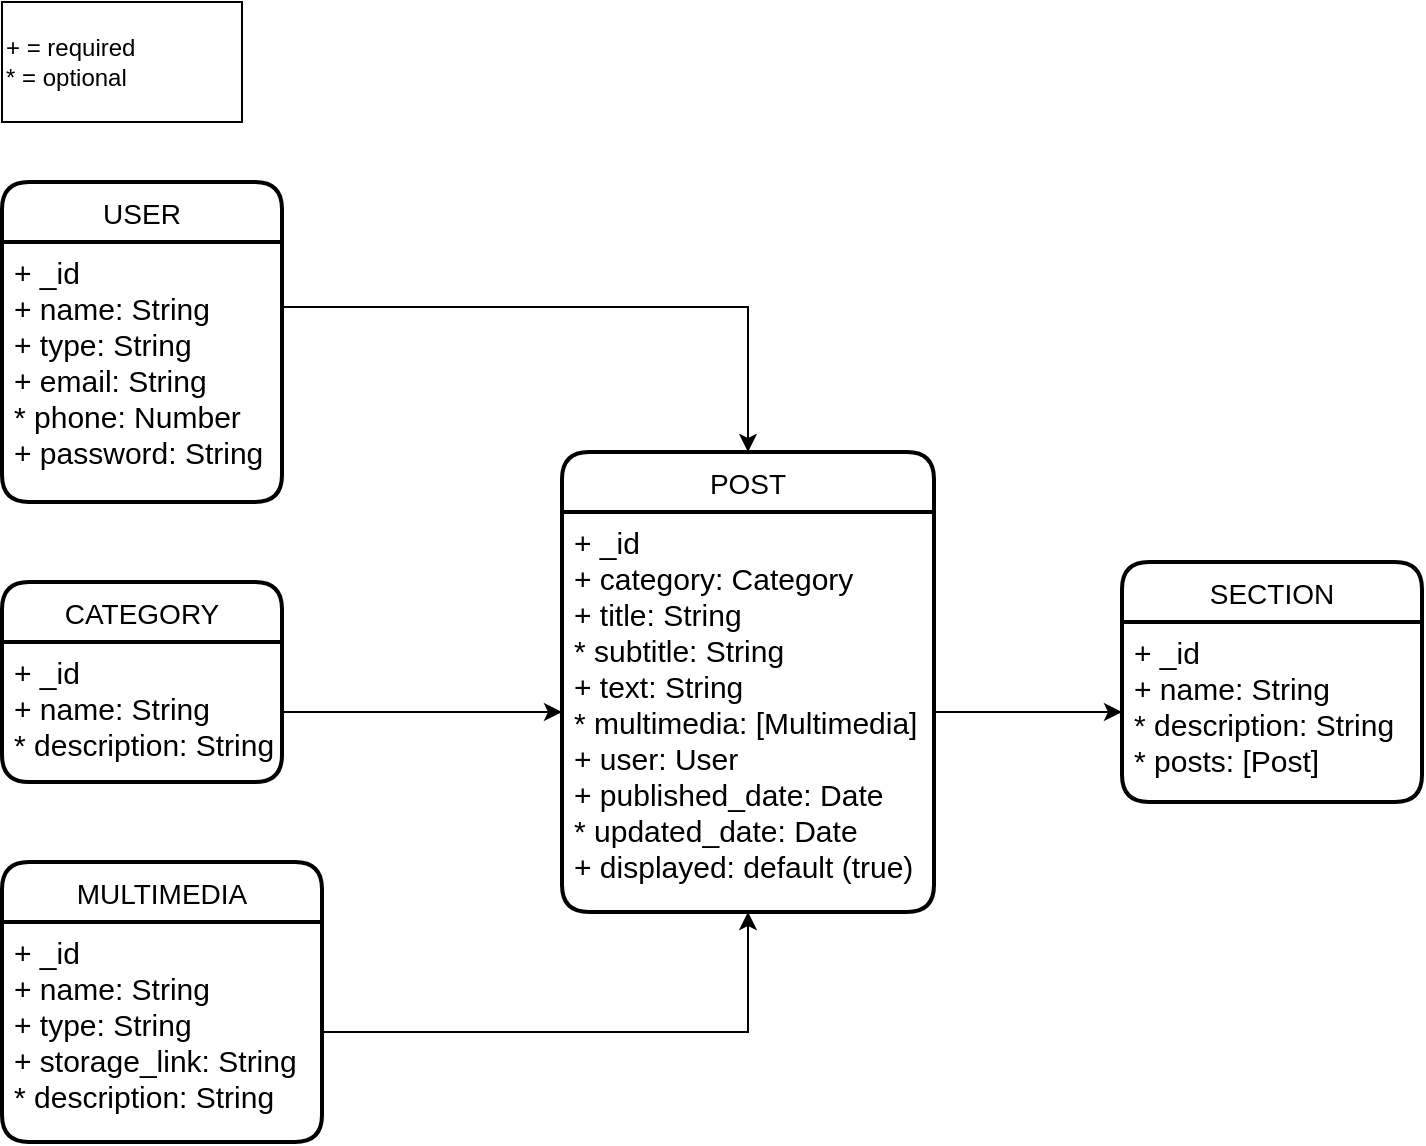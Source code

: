 <mxfile version="14.4.3" type="device"><diagram id="qNMkl7ULt_clavlmIO4r" name="Página-1"><mxGraphModel dx="942" dy="642" grid="1" gridSize="10" guides="1" tooltips="1" connect="1" arrows="1" fold="1" page="1" pageScale="1" pageWidth="1169" pageHeight="827" math="0" shadow="0"><root><mxCell id="0"/><mxCell id="1" parent="0"/><mxCell id="5HrRBNJI18x64RaPdp5--5" value="USER" style="swimlane;childLayout=stackLayout;horizontal=1;startSize=30;horizontalStack=0;rounded=1;fontSize=14;fontStyle=0;strokeWidth=2;resizeParent=0;resizeLast=1;shadow=0;dashed=0;align=center;fillColor=#FFFFFF;" parent="1" vertex="1"><mxGeometry x="200" y="120" width="140" height="160" as="geometry"/></mxCell><mxCell id="5HrRBNJI18x64RaPdp5--6" value="+ _id&#10;+ name: String&#10;+ type: String&#10;+ email: String&#10;* phone: Number&#10;+ password: String" style="align=left;strokeColor=none;fillColor=none;spacingLeft=4;fontSize=15;verticalAlign=top;resizable=0;rotatable=0;part=1;" parent="5HrRBNJI18x64RaPdp5--5" vertex="1"><mxGeometry y="30" width="140" height="130" as="geometry"/></mxCell><mxCell id="5HrRBNJI18x64RaPdp5--7" value="POST" style="swimlane;childLayout=stackLayout;horizontal=1;startSize=30;horizontalStack=0;rounded=1;fontSize=14;fontStyle=0;strokeWidth=2;resizeParent=0;resizeLast=1;shadow=0;dashed=0;align=center;fillColor=#FFFFFF;" parent="1" vertex="1"><mxGeometry x="480" y="255" width="186" height="230" as="geometry"/></mxCell><mxCell id="5HrRBNJI18x64RaPdp5--8" value="+ _id&#10;+ category: Category&#10;+ title: String&#10;* subtitle: String&#10;+ text: String&#10;* multimedia: [Multimedia]&#10;+ user: User&#10;+ published_date: Date&#10;* updated_date: Date&#10;+ displayed: default (true)" style="align=left;strokeColor=none;fillColor=none;spacingLeft=4;fontSize=15;verticalAlign=top;resizable=0;rotatable=0;part=1;" parent="5HrRBNJI18x64RaPdp5--7" vertex="1"><mxGeometry y="30" width="186" height="200" as="geometry"/></mxCell><mxCell id="5HrRBNJI18x64RaPdp5--9" value="MULTIMEDIA" style="swimlane;childLayout=stackLayout;horizontal=1;startSize=30;horizontalStack=0;rounded=1;fontSize=14;fontStyle=0;strokeWidth=2;resizeParent=0;resizeLast=1;shadow=0;dashed=0;align=center;fillColor=#FFFFFF;" parent="1" vertex="1"><mxGeometry x="200" y="460" width="160" height="140" as="geometry"/></mxCell><mxCell id="5HrRBNJI18x64RaPdp5--10" value="+ _id&#10;+ name: String&#10;+ type: String&#10;+ storage_link: String&#10;* description: String" style="align=left;strokeColor=none;fillColor=none;spacingLeft=4;fontSize=15;verticalAlign=top;resizable=0;rotatable=0;part=1;" parent="5HrRBNJI18x64RaPdp5--9" vertex="1"><mxGeometry y="30" width="160" height="110" as="geometry"/></mxCell><mxCell id="5HrRBNJI18x64RaPdp5--11" value="CATEGORY" style="swimlane;childLayout=stackLayout;horizontal=1;startSize=30;horizontalStack=0;rounded=1;fontSize=14;fontStyle=0;strokeWidth=2;resizeParent=0;resizeLast=1;shadow=0;dashed=0;align=center;fillColor=#FFFFFF;" parent="1" vertex="1"><mxGeometry x="200" y="320" width="140" height="100" as="geometry"/></mxCell><mxCell id="5HrRBNJI18x64RaPdp5--12" value="+ _id&#10;+ name: String&#10;* description: String" style="align=left;strokeColor=none;fillColor=none;spacingLeft=4;fontSize=15;verticalAlign=top;resizable=0;rotatable=0;part=1;" parent="5HrRBNJI18x64RaPdp5--11" vertex="1"><mxGeometry y="30" width="140" height="70" as="geometry"/></mxCell><mxCell id="5HrRBNJI18x64RaPdp5--15" value="SECTION" style="swimlane;childLayout=stackLayout;horizontal=1;startSize=30;horizontalStack=0;rounded=1;fontSize=14;fontStyle=0;strokeWidth=2;resizeParent=0;resizeLast=1;shadow=0;dashed=0;align=center;fillColor=#FFFFFF;" parent="1" vertex="1"><mxGeometry x="760" y="310" width="150" height="120" as="geometry"/></mxCell><mxCell id="5HrRBNJI18x64RaPdp5--16" value="+ _id&#10;+ name: String&#10;* description: String&#10;* posts: [Post]" style="align=left;strokeColor=none;fillColor=none;spacingLeft=4;fontSize=15;verticalAlign=top;resizable=0;rotatable=0;part=1;" parent="5HrRBNJI18x64RaPdp5--15" vertex="1"><mxGeometry y="30" width="150" height="90" as="geometry"/></mxCell><mxCell id="5HrRBNJI18x64RaPdp5--18" style="edgeStyle=orthogonalEdgeStyle;rounded=0;orthogonalLoop=1;jettySize=auto;html=1;exitX=1;exitY=0.25;exitDx=0;exitDy=0;entryX=0.5;entryY=0;entryDx=0;entryDy=0;fontSize=15;" parent="1" source="5HrRBNJI18x64RaPdp5--6" target="5HrRBNJI18x64RaPdp5--7" edge="1"><mxGeometry relative="1" as="geometry"/></mxCell><mxCell id="5HrRBNJI18x64RaPdp5--19" style="edgeStyle=orthogonalEdgeStyle;rounded=0;orthogonalLoop=1;jettySize=auto;html=1;exitX=1;exitY=0.5;exitDx=0;exitDy=0;entryX=0;entryY=0.5;entryDx=0;entryDy=0;fontSize=15;" parent="1" source="5HrRBNJI18x64RaPdp5--12" target="5HrRBNJI18x64RaPdp5--8" edge="1"><mxGeometry relative="1" as="geometry"/></mxCell><mxCell id="5HrRBNJI18x64RaPdp5--21" style="edgeStyle=orthogonalEdgeStyle;rounded=0;orthogonalLoop=1;jettySize=auto;html=1;exitX=1;exitY=0.5;exitDx=0;exitDy=0;entryX=0.5;entryY=1;entryDx=0;entryDy=0;fontSize=15;" parent="1" source="5HrRBNJI18x64RaPdp5--10" target="5HrRBNJI18x64RaPdp5--8" edge="1"><mxGeometry relative="1" as="geometry"/></mxCell><mxCell id="5HrRBNJI18x64RaPdp5--22" style="edgeStyle=orthogonalEdgeStyle;rounded=0;orthogonalLoop=1;jettySize=auto;html=1;exitX=1;exitY=0.5;exitDx=0;exitDy=0;entryX=0;entryY=0.5;entryDx=0;entryDy=0;fontSize=15;" parent="1" source="5HrRBNJI18x64RaPdp5--8" target="5HrRBNJI18x64RaPdp5--16" edge="1"><mxGeometry relative="1" as="geometry"/></mxCell><mxCell id="hn2kUVe5EGxqKaGzKdcj-1" value="+ = required&lt;br&gt;* = optional" style="rounded=0;whiteSpace=wrap;html=1;align=left;" vertex="1" parent="1"><mxGeometry x="200" y="30" width="120" height="60" as="geometry"/></mxCell></root></mxGraphModel></diagram></mxfile>